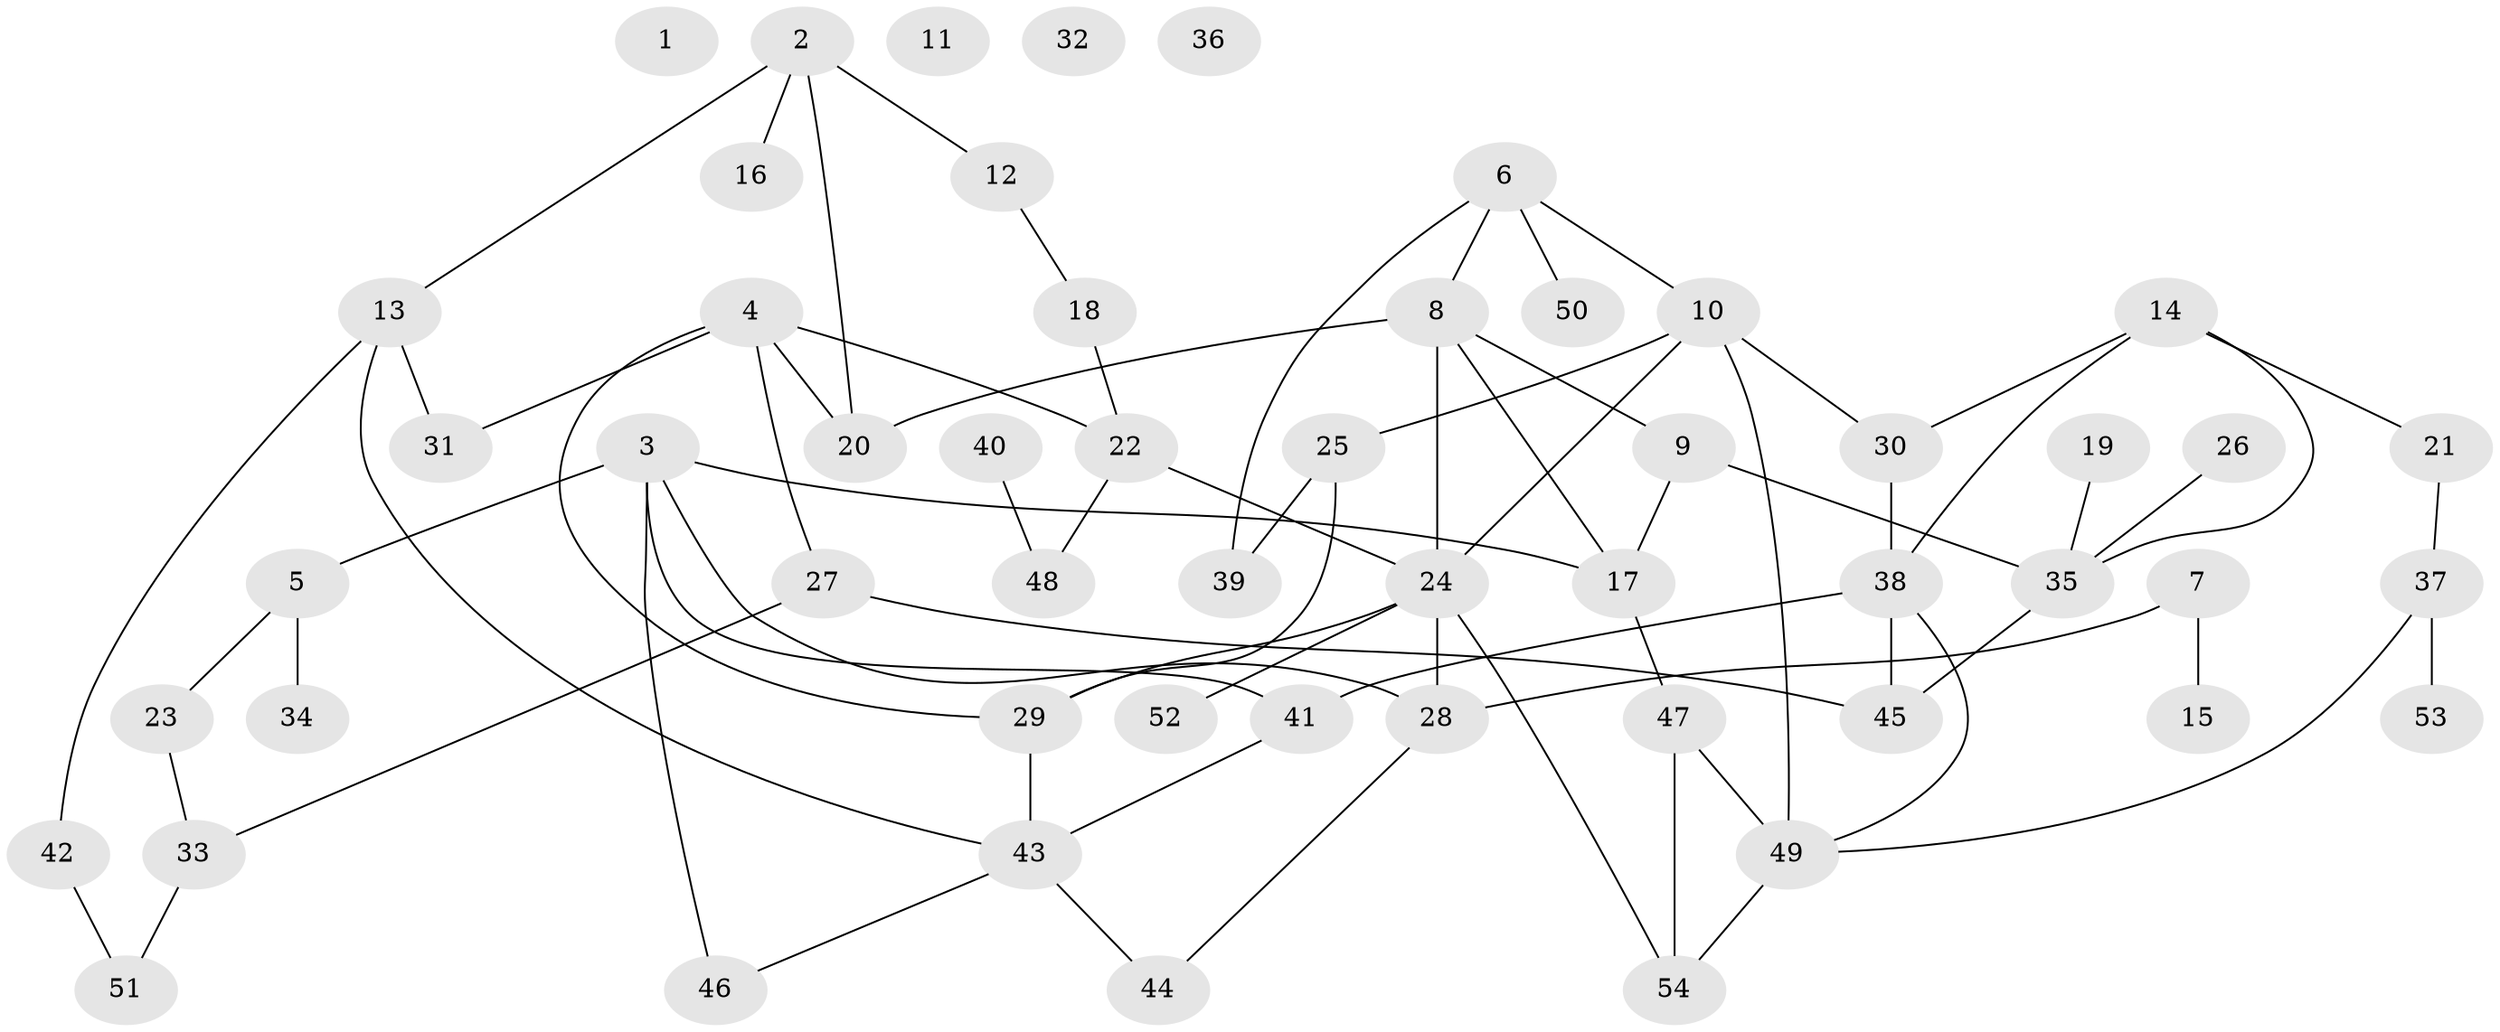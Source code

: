 // coarse degree distribution, {0: 0.11428571428571428, 5: 0.05714285714285714, 6: 0.11428571428571428, 1: 0.2, 4: 0.22857142857142856, 2: 0.14285714285714285, 3: 0.11428571428571428, 7: 0.02857142857142857}
// Generated by graph-tools (version 1.1) at 2025/23/03/03/25 07:23:24]
// undirected, 54 vertices, 74 edges
graph export_dot {
graph [start="1"]
  node [color=gray90,style=filled];
  1;
  2;
  3;
  4;
  5;
  6;
  7;
  8;
  9;
  10;
  11;
  12;
  13;
  14;
  15;
  16;
  17;
  18;
  19;
  20;
  21;
  22;
  23;
  24;
  25;
  26;
  27;
  28;
  29;
  30;
  31;
  32;
  33;
  34;
  35;
  36;
  37;
  38;
  39;
  40;
  41;
  42;
  43;
  44;
  45;
  46;
  47;
  48;
  49;
  50;
  51;
  52;
  53;
  54;
  2 -- 12;
  2 -- 13;
  2 -- 16;
  2 -- 20;
  3 -- 5;
  3 -- 17;
  3 -- 28;
  3 -- 41;
  3 -- 46;
  4 -- 20;
  4 -- 22;
  4 -- 27;
  4 -- 29;
  4 -- 31;
  5 -- 23;
  5 -- 34;
  6 -- 8;
  6 -- 10;
  6 -- 39;
  6 -- 50;
  7 -- 15;
  7 -- 28;
  8 -- 9;
  8 -- 17;
  8 -- 20;
  8 -- 24;
  9 -- 17;
  9 -- 35;
  10 -- 24;
  10 -- 25;
  10 -- 30;
  10 -- 49;
  12 -- 18;
  13 -- 31;
  13 -- 42;
  13 -- 43;
  14 -- 21;
  14 -- 30;
  14 -- 35;
  14 -- 38;
  17 -- 47;
  18 -- 22;
  19 -- 35;
  21 -- 37;
  22 -- 24;
  22 -- 48;
  23 -- 33;
  24 -- 28;
  24 -- 29;
  24 -- 52;
  24 -- 54;
  25 -- 29;
  25 -- 39;
  26 -- 35;
  27 -- 33;
  27 -- 45;
  28 -- 44;
  29 -- 43;
  30 -- 38;
  33 -- 51;
  35 -- 45;
  37 -- 49;
  37 -- 53;
  38 -- 41;
  38 -- 45;
  38 -- 49;
  40 -- 48;
  41 -- 43;
  42 -- 51;
  43 -- 44;
  43 -- 46;
  47 -- 49;
  47 -- 54;
  49 -- 54;
}
